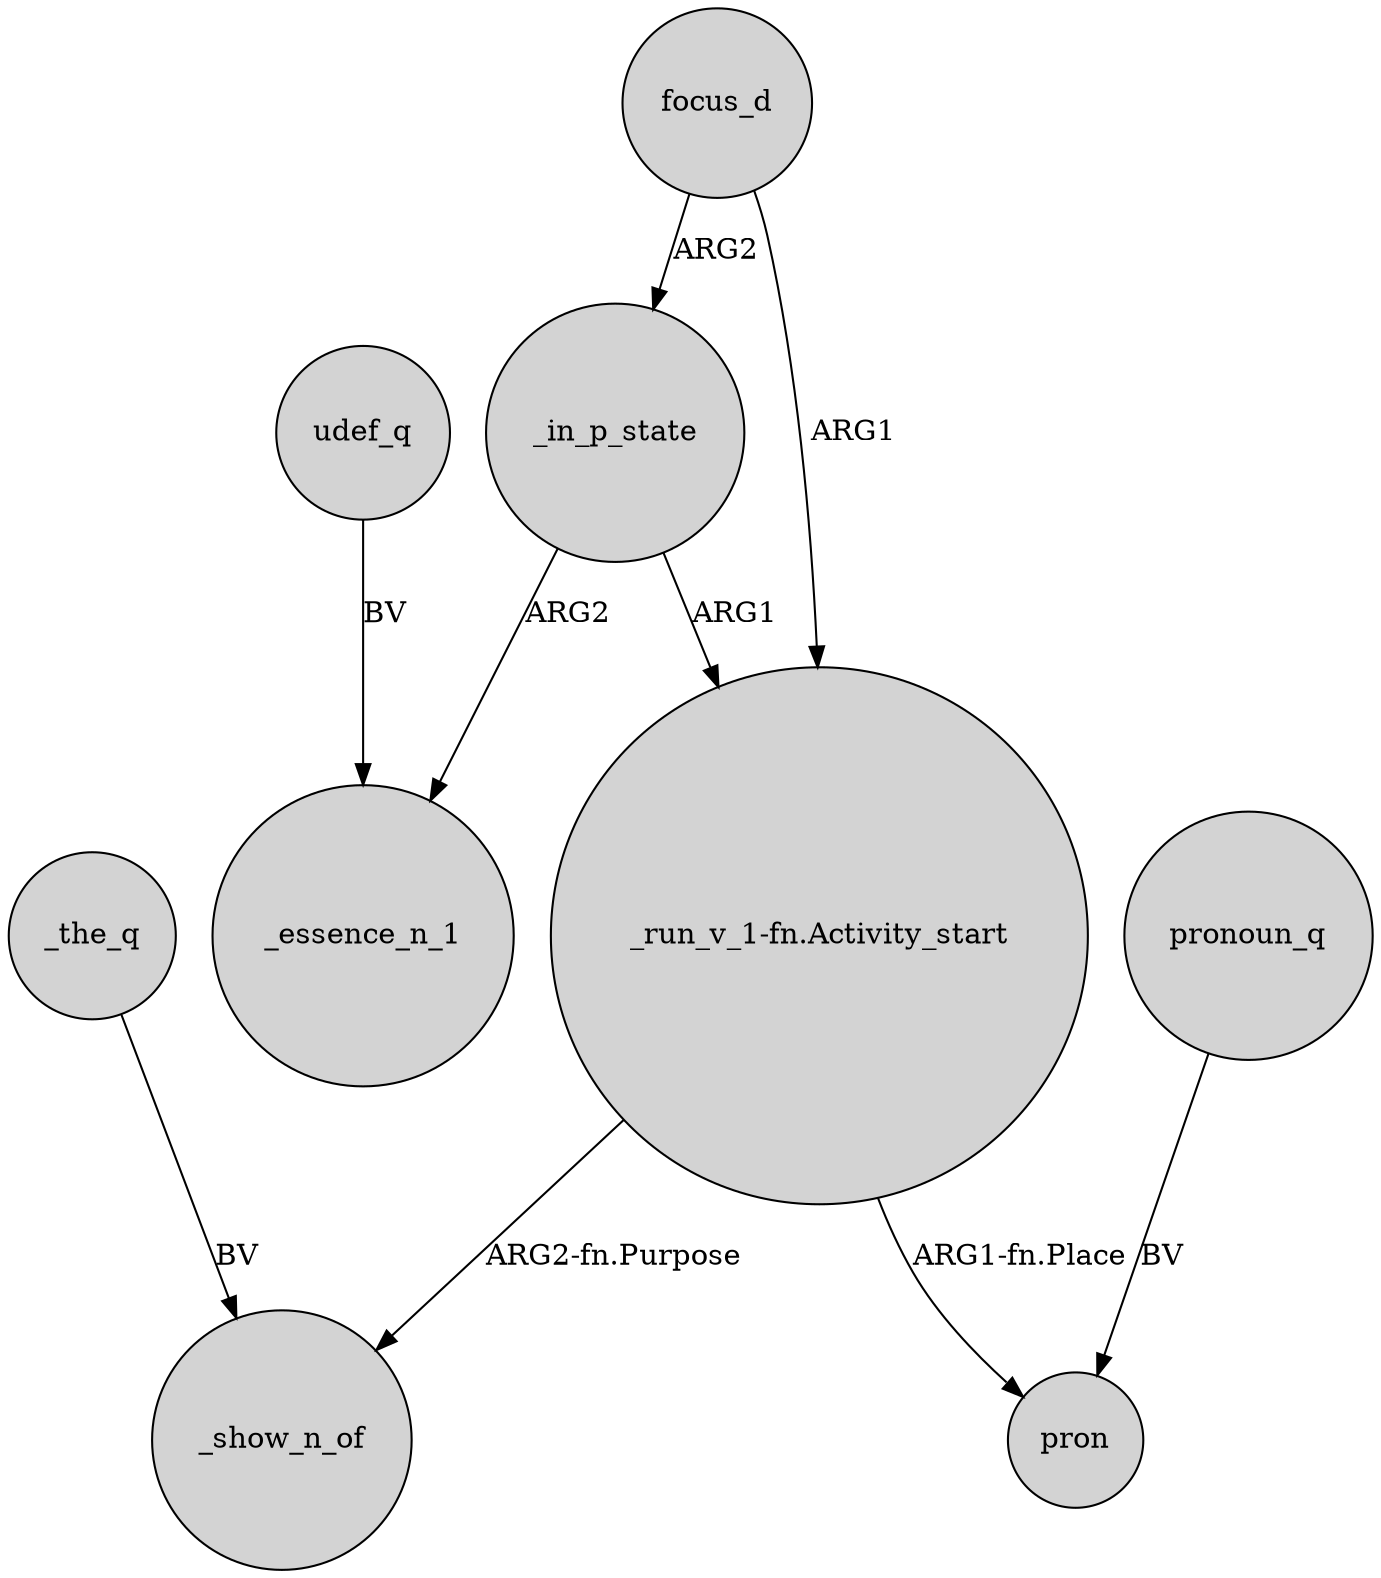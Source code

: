 digraph {
	node [shape=circle style=filled]
	focus_d -> _in_p_state [label=ARG2]
	_in_p_state -> "_run_v_1-fn.Activity_start" [label=ARG1]
	_the_q -> _show_n_of [label=BV]
	_in_p_state -> _essence_n_1 [label=ARG2]
	"_run_v_1-fn.Activity_start" -> _show_n_of [label="ARG2-fn.Purpose"]
	focus_d -> "_run_v_1-fn.Activity_start" [label=ARG1]
	"_run_v_1-fn.Activity_start" -> pron [label="ARG1-fn.Place"]
	udef_q -> _essence_n_1 [label=BV]
	pronoun_q -> pron [label=BV]
}
